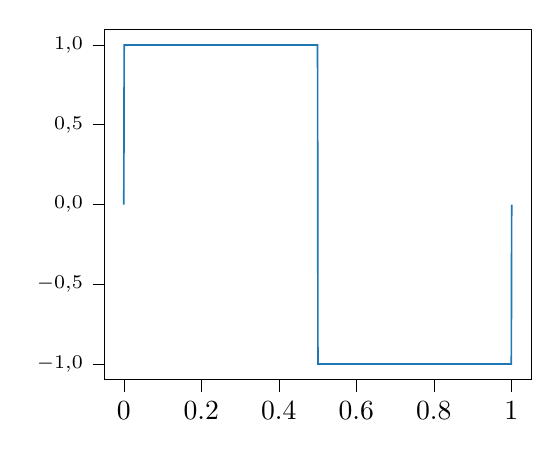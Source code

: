 % This file was created with tikzplotlib v0.10.1.
\begin{tikzpicture}

\definecolor{darkgray176}{RGB}{176,176,176}
\definecolor{steelblue31119180}{RGB}{31,119,180}

\begin{axis}[
tick align=outside,
tick pos=left,
width=7cm,
x grid style={darkgray176},
xmin=-0.05, xmax=1.051,
xtick style={color=black},
y grid style={darkgray176},
ymin=-1.1, ymax=1.1,
ytick style={color=black},
y tick label style={
    font=\scriptsize,
    /pgf/number format/.cd,
    use comma,
    fixed,
    fixed zerofill,
    precision=1,
    scaled ticks=false,
    /tikz/.cd
  },
]
\addplot [semithick, steelblue31119180]
table {%
0 0
0.001 1
0.002 1
0.003 1
0.004 1
0.005 1
0.006 1
0.007 1
0.008 1
0.009 1
0.01 1
0.011 1
0.012 1
0.013 1
0.014 1
0.015 1
0.016 1
0.017 1
0.018 1
0.019 1
0.02 1
0.021 1
0.021 1
0.022 1
0.023 1
0.024 1
0.025 1
0.026 1
0.027 1
0.028 1
0.029 1
0.03 1
0.031 1
0.032 1
0.033 1
0.034 1
0.035 1
0.036 1
0.037 1
0.038 1
0.039 1
0.04 1
0.041 1
0.042 1
0.043 1
0.044 1
0.045 1
0.046 1
0.047 1
0.048 1
0.049 1
0.05 1
0.051 1
0.052 1
0.053 1
0.054 1
0.055 1
0.056 1
0.057 1
0.058 1
0.059 1
0.06 1
0.061 1
0.062 1
0.062 1
0.063 1
0.064 1
0.065 1
0.066 1
0.067 1
0.068 1
0.069 1
0.07 1
0.071 1
0.072 1
0.073 1
0.074 1
0.075 1
0.076 1
0.077 1
0.078 1
0.079 1
0.08 1
0.081 1
0.082 1
0.083 1
0.084 1
0.085 1
0.086 1
0.087 1
0.088 1
0.089 1
0.09 1
0.091 1
0.092 1
0.093 1
0.094 1
0.095 1
0.096 1
0.097 1
0.098 1
0.099 1
0.1 1
0.101 1
0.102 1
0.103 1
0.104 1
0.104 1
0.105 1
0.106 1
0.107 1
0.108 1
0.109 1
0.11 1
0.111 1
0.112 1
0.113 1
0.114 1
0.115 1
0.116 1
0.117 1
0.118 1
0.119 1
0.12 1
0.121 1
0.122 1
0.123 1
0.124 1
0.125 1
0.126 1
0.127 1
0.128 1
0.129 1
0.13 1
0.131 1
0.132 1
0.133 1
0.134 1
0.135 1
0.136 1
0.137 1
0.138 1
0.139 1
0.14 1
0.141 1
0.142 1
0.143 1
0.144 1
0.145 1
0.146 1
0.146 1
0.147 1
0.148 1
0.149 1
0.15 1
0.151 1
0.152 1
0.153 1
0.154 1
0.155 1
0.156 1
0.157 1
0.158 1
0.159 1
0.16 1
0.161 1
0.162 1
0.163 1
0.164 1
0.165 1
0.166 1
0.167 1
0.168 1
0.169 1
0.17 1
0.171 1
0.172 1
0.173 1
0.174 1
0.175 1
0.176 1
0.177 1
0.178 1
0.179 1
0.18 1
0.181 1
0.182 1
0.183 1
0.184 1
0.185 1
0.186 1
0.187 1
0.188 1
0.188 1
0.189 1
0.19 1
0.191 1
0.192 1
0.193 1
0.194 1
0.195 1
0.196 1
0.197 1
0.198 1
0.199 1
0.2 1
0.201 1
0.202 1
0.203 1
0.204 1
0.205 1
0.206 1
0.207 1
0.208 1
0.209 1
0.21 1
0.211 1
0.212 1
0.213 1
0.214 1
0.215 1
0.216 1
0.217 1
0.218 1
0.219 1
0.22 1
0.221 1
0.222 1
0.223 1
0.224 1
0.225 1
0.226 1
0.227 1
0.228 1
0.229 1
0.229 1
0.23 1
0.231 1
0.232 1
0.233 1
0.234 1
0.235 1
0.236 1
0.237 1
0.238 1
0.239 1
0.24 1
0.241 1
0.242 1
0.243 1
0.244 1
0.245 1
0.246 1
0.247 1
0.248 1
0.249 1
0.25 1
0.251 1
0.252 1
0.253 1
0.254 1
0.255 1
0.256 1
0.257 1
0.258 1
0.259 1
0.26 1
0.261 1
0.262 1
0.263 1
0.264 1
0.265 1
0.266 1
0.267 1
0.268 1
0.269 1
0.27 1
0.271 1
0.271 1
0.272 1
0.273 1
0.274 1
0.275 1
0.276 1
0.277 1
0.278 1
0.279 1
0.28 1
0.281 1
0.282 1
0.283 1
0.284 1
0.285 1
0.286 1
0.287 1
0.288 1
0.289 1
0.29 1
0.291 1
0.292 1
0.293 1
0.294 1
0.295 1
0.296 1
0.297 1
0.298 1
0.299 1
0.3 1
0.301 1
0.302 1
0.303 1
0.304 1
0.305 1
0.306 1
0.307 1
0.308 1
0.309 1
0.31 1
0.311 1
0.312 1
0.312 1
0.313 1
0.314 1
0.315 1
0.316 1
0.317 1
0.318 1
0.319 1
0.32 1
0.321 1
0.322 1
0.323 1
0.324 1
0.325 1
0.326 1
0.327 1
0.328 1
0.329 1
0.33 1
0.331 1
0.332 1
0.333 1
0.334 1
0.335 1
0.336 1
0.337 1
0.338 1
0.339 1
0.34 1
0.341 1
0.342 1
0.343 1
0.344 1
0.345 1
0.346 1
0.347 1
0.348 1
0.349 1
0.35 1
0.351 1
0.352 1
0.353 1
0.354 1
0.354 1
0.355 1
0.356 1
0.357 1
0.358 1
0.359 1
0.36 1
0.361 1
0.362 1
0.363 1
0.364 1
0.365 1
0.366 1
0.367 1
0.368 1
0.369 1
0.37 1
0.371 1
0.372 1
0.373 1
0.374 1
0.375 1
0.376 1
0.377 1
0.378 1
0.379 1
0.38 1
0.381 1
0.382 1
0.383 1
0.384 1
0.385 1
0.386 1
0.387 1
0.388 1
0.389 1
0.39 1
0.391 1
0.392 1
0.393 1
0.394 1
0.395 1
0.396 1
0.396 1
0.397 1
0.398 1
0.399 1
0.4 1
0.401 1
0.402 1
0.403 1
0.404 1
0.405 1
0.406 1
0.407 1
0.408 1
0.409 1
0.41 1
0.411 1
0.412 1
0.413 1
0.414 1
0.415 1
0.416 1
0.417 1
0.418 1
0.419 1
0.42 1
0.421 1
0.422 1
0.423 1
0.424 1
0.425 1
0.426 1
0.427 1
0.428 1
0.429 1
0.43 1
0.431 1
0.432 1
0.433 1
0.434 1
0.435 1
0.436 1
0.437 1
0.438 1
0.438 1
0.439 1
0.44 1
0.441 1
0.442 1
0.443 1
0.444 1
0.445 1
0.446 1
0.447 1
0.448 1
0.449 1
0.45 1
0.451 1
0.452 1
0.453 1
0.454 1
0.455 1
0.456 1
0.457 1
0.458 1
0.459 1
0.46 1
0.461 1
0.462 1
0.463 1
0.464 1
0.465 1
0.466 1
0.467 1
0.468 1
0.469 1
0.47 1
0.471 1
0.472 1
0.473 1
0.474 1
0.475 1
0.476 1
0.477 1
0.478 1
0.479 1
0.479 1
0.48 1
0.481 1
0.482 1
0.483 1
0.484 1
0.485 1
0.486 1
0.487 1
0.488 1
0.489 1
0.49 1
0.491 1
0.492 1
0.493 1
0.494 1
0.495 1
0.496 1
0.497 1
0.498 1
0.499 1
0.5 1
0.501 -1
0.502 -1
0.503 -1
0.504 -1
0.505 -1
0.506 -1
0.507 -1
0.508 -1
0.509 -1
0.51 -1
0.511 -1
0.512 -1
0.513 -1
0.514 -1
0.515 -1
0.516 -1
0.517 -1
0.518 -1
0.519 -1
0.52 -1
0.521 -1
0.521 -1
0.522 -1
0.523 -1
0.524 -1
0.525 -1
0.526 -1
0.527 -1
0.528 -1
0.529 -1
0.53 -1
0.531 -1
0.532 -1
0.533 -1
0.534 -1
0.535 -1
0.536 -1
0.537 -1
0.538 -1
0.539 -1
0.54 -1
0.541 -1
0.542 -1
0.543 -1
0.544 -1
0.545 -1
0.546 -1
0.547 -1
0.548 -1
0.549 -1
0.55 -1
0.551 -1
0.552 -1
0.553 -1
0.554 -1
0.555 -1
0.556 -1
0.557 -1
0.558 -1
0.559 -1
0.56 -1
0.561 -1
0.562 -1
0.562 -1
0.563 -1
0.564 -1
0.565 -1
0.566 -1
0.567 -1
0.568 -1
0.569 -1
0.57 -1
0.571 -1
0.572 -1
0.573 -1
0.574 -1
0.575 -1
0.576 -1
0.577 -1
0.578 -1
0.579 -1
0.58 -1
0.581 -1
0.582 -1
0.583 -1
0.584 -1
0.585 -1
0.586 -1
0.587 -1
0.588 -1
0.589 -1
0.59 -1
0.591 -1
0.592 -1
0.593 -1
0.594 -1
0.595 -1
0.596 -1
0.597 -1
0.598 -1
0.599 -1
0.6 -1
0.601 -1
0.602 -1
0.603 -1
0.604 -1
0.604 -1
0.605 -1
0.606 -1
0.607 -1
0.608 -1
0.609 -1
0.61 -1
0.611 -1
0.612 -1
0.613 -1
0.614 -1
0.615 -1
0.616 -1
0.617 -1
0.618 -1
0.619 -1
0.62 -1
0.621 -1
0.622 -1
0.623 -1
0.624 -1
0.625 -1
0.626 -1
0.627 -1
0.628 -1
0.629 -1
0.63 -1
0.631 -1
0.632 -1
0.633 -1
0.634 -1
0.635 -1
0.636 -1
0.637 -1
0.638 -1
0.639 -1
0.64 -1
0.641 -1
0.642 -1
0.643 -1
0.644 -1
0.645 -1
0.646 -1
0.646 -1
0.647 -1
0.648 -1
0.649 -1
0.65 -1
0.651 -1
0.652 -1
0.653 -1
0.654 -1
0.655 -1
0.656 -1
0.657 -1
0.658 -1
0.659 -1
0.66 -1
0.661 -1
0.662 -1
0.663 -1
0.664 -1
0.665 -1
0.666 -1
0.667 -1
0.668 -1
0.669 -1
0.67 -1
0.671 -1
0.672 -1
0.673 -1
0.674 -1
0.675 -1
0.676 -1
0.677 -1
0.678 -1
0.679 -1
0.68 -1
0.681 -1
0.682 -1
0.683 -1
0.684 -1
0.685 -1
0.686 -1
0.687 -1
0.688 -1
0.688 -1
0.689 -1
0.69 -1
0.691 -1
0.692 -1
0.693 -1
0.694 -1
0.695 -1
0.696 -1
0.697 -1
0.698 -1
0.699 -1
0.7 -1
0.701 -1
0.702 -1
0.703 -1
0.704 -1
0.705 -1
0.706 -1
0.707 -1
0.708 -1
0.709 -1
0.71 -1
0.711 -1
0.712 -1
0.713 -1
0.714 -1
0.715 -1
0.716 -1
0.717 -1
0.718 -1
0.719 -1
0.72 -1
0.721 -1
0.722 -1
0.723 -1
0.724 -1
0.725 -1
0.726 -1
0.727 -1
0.728 -1
0.729 -1
0.729 -1
0.73 -1
0.731 -1
0.732 -1
0.733 -1
0.734 -1
0.735 -1
0.736 -1
0.737 -1
0.738 -1
0.739 -1
0.74 -1
0.741 -1
0.742 -1
0.743 -1
0.744 -1
0.745 -1
0.746 -1
0.747 -1
0.748 -1
0.749 -1
0.75 -1
0.751 -1
0.752 -1
0.753 -1
0.754 -1
0.755 -1
0.756 -1
0.757 -1
0.758 -1
0.759 -1
0.76 -1
0.761 -1
0.762 -1
0.763 -1
0.764 -1
0.765 -1
0.766 -1
0.767 -1
0.768 -1
0.769 -1
0.77 -1
0.771 -1
0.771 -1
0.772 -1
0.773 -1
0.774 -1
0.775 -1
0.776 -1
0.777 -1
0.778 -1
0.779 -1
0.78 -1
0.781 -1
0.782 -1
0.783 -1
0.784 -1
0.785 -1
0.786 -1
0.787 -1
0.788 -1
0.789 -1
0.79 -1
0.791 -1
0.792 -1
0.793 -1
0.794 -1
0.795 -1
0.796 -1
0.797 -1
0.798 -1
0.799 -1
0.8 -1
0.801 -1
0.802 -1
0.803 -1
0.804 -1
0.805 -1
0.806 -1
0.807 -1
0.808 -1
0.809 -1
0.81 -1
0.811 -1
0.812 -1
0.812 -1
0.813 -1
0.814 -1
0.815 -1
0.816 -1
0.817 -1
0.818 -1
0.819 -1
0.82 -1
0.821 -1
0.822 -1
0.823 -1
0.824 -1
0.825 -1
0.826 -1
0.827 -1
0.828 -1
0.829 -1
0.83 -1
0.831 -1
0.832 -1
0.833 -1
0.834 -1
0.835 -1
0.836 -1
0.837 -1
0.838 -1
0.839 -1
0.84 -1
0.841 -1
0.842 -1
0.843 -1
0.844 -1
0.845 -1
0.846 -1
0.847 -1
0.848 -1
0.849 -1
0.85 -1
0.851 -1
0.852 -1
0.853 -1
0.854 -1
0.854 -1
0.855 -1
0.856 -1
0.857 -1
0.858 -1
0.859 -1
0.86 -1
0.861 -1
0.862 -1
0.863 -1
0.864 -1
0.865 -1
0.866 -1
0.867 -1
0.868 -1
0.869 -1
0.87 -1
0.871 -1
0.872 -1
0.873 -1
0.874 -1
0.875 -1
0.876 -1
0.877 -1
0.878 -1
0.879 -1
0.88 -1
0.881 -1
0.882 -1
0.883 -1
0.884 -1
0.885 -1
0.886 -1
0.887 -1
0.888 -1
0.889 -1
0.89 -1
0.891 -1
0.892 -1
0.893 -1
0.894 -1
0.895 -1
0.896 -1
0.896 -1
0.897 -1
0.898 -1
0.899 -1
0.9 -1
0.901 -1
0.902 -1
0.903 -1
0.904 -1
0.905 -1
0.906 -1
0.907 -1
0.908 -1
0.909 -1
0.91 -1
0.911 -1
0.912 -1
0.913 -1
0.914 -1
0.915 -1
0.916 -1
0.917 -1
0.918 -1
0.919 -1
0.92 -1
0.921 -1
0.922 -1
0.923 -1
0.924 -1
0.925 -1
0.926 -1
0.927 -1
0.928 -1
0.929 -1
0.93 -1
0.931 -1
0.932 -1
0.933 -1
0.934 -1
0.935 -1
0.936 -1
0.937 -1
0.938 -1
0.938 -1
0.939 -1
0.94 -1
0.941 -1
0.942 -1
0.943 -1
0.944 -1
0.945 -1
0.946 -1
0.947 -1
0.948 -1
0.949 -1
0.95 -1
0.951 -1
0.952 -1
0.953 -1
0.954 -1
0.955 -1
0.956 -1
0.957 -1
0.958 -1
0.959 -1
0.96 -1
0.961 -1
0.962 -1
0.963 -1
0.964 -1
0.965 -1
0.966 -1
0.967 -1
0.968 -1
0.969 -1
0.97 -1
0.971 -1
0.972 -1
0.973 -1
0.974 -1
0.975 -1
0.976 -1
0.977 -1
0.978 -1
0.979 -1
0.979 -1
0.98 -1
0.981 -1
0.982 -1
0.983 -1
0.984 -1
0.985 -1
0.986 -1
0.987 -1
0.988 -1
0.989 -1
0.99 -1
0.991 -1
0.992 -1
0.993 -1
0.994 -1
0.995 -1
0.996 -1
0.997 -1
0.998 -1
0.999 -1
1 -1
1.001 0
};
\end{axis}

\end{tikzpicture}
